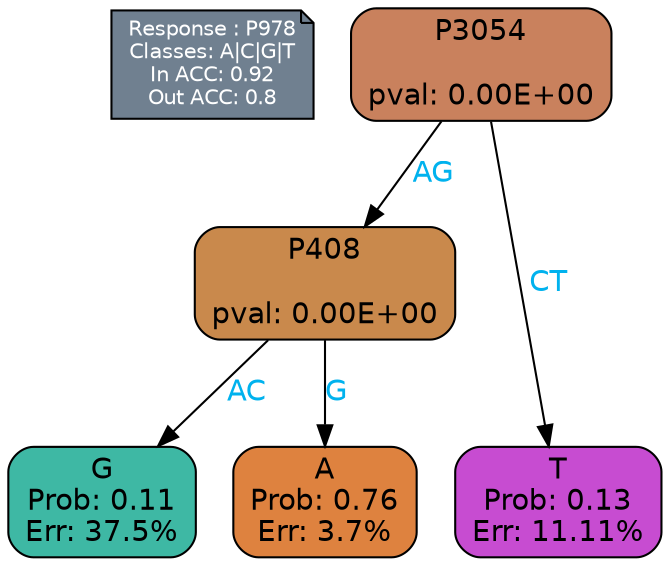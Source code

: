 digraph Tree {
node [shape=box, style="filled, rounded", color="black", fontname=helvetica] ;
graph [ranksep=equally, splines=polylines, bgcolor=transparent, dpi=600] ;
edge [fontname=helvetica] ;
LEGEND [label="Response : P978
Classes: A|C|G|T
In ACC: 0.92
Out ACC: 0.8
",shape=note,align=left,style=filled,fillcolor="slategray",fontcolor="white",fontsize=10];1 [label="P3054

pval: 0.00E+00", fillcolor="#c9815d"] ;
2 [label="P408

pval: 0.00E+00", fillcolor="#c9894c"] ;
3 [label="G
Prob: 0.11
Err: 37.5%", fillcolor="#3eb8a4"] ;
4 [label="A
Prob: 0.76
Err: 3.7%", fillcolor="#de823f"] ;
5 [label="T
Prob: 0.13
Err: 11.11%", fillcolor="#c74cd1"] ;
1 -> 2 [label="AG",fontcolor=deepskyblue2] ;
1 -> 5 [label="CT",fontcolor=deepskyblue2] ;
2 -> 3 [label="AC",fontcolor=deepskyblue2] ;
2 -> 4 [label="G",fontcolor=deepskyblue2] ;
{rank = same; 3;4;5;}{rank = same; LEGEND;1;}}